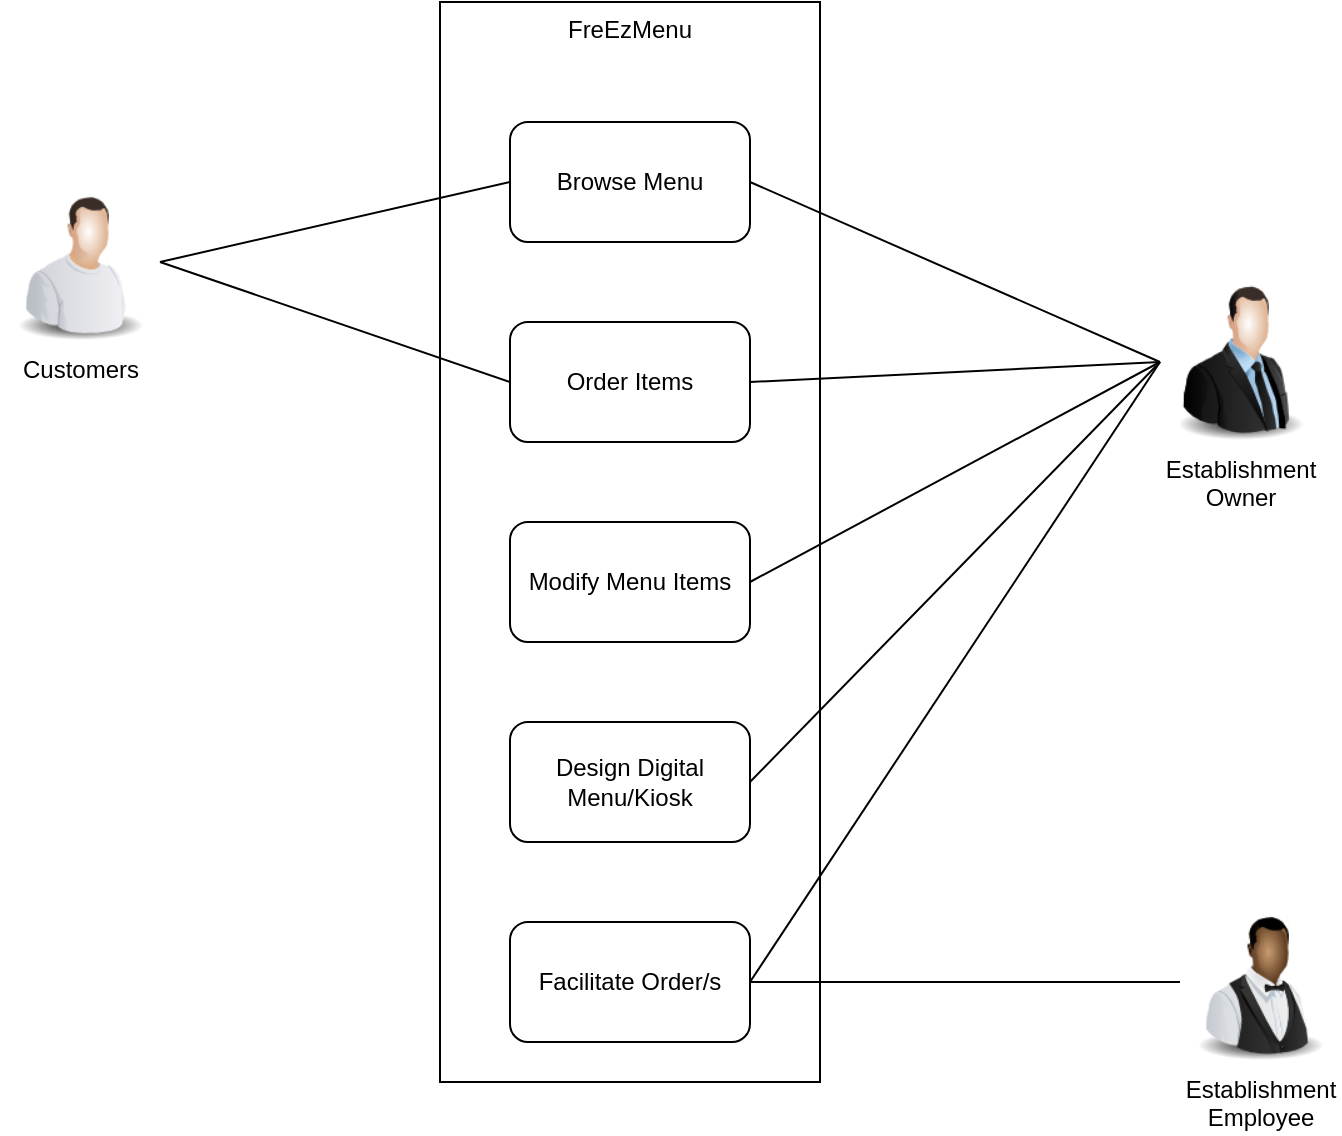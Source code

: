 <mxfile>
    <diagram id="qMtUGsVnKdG3g3yI9nkh" name="Page-1">
        <mxGraphModel dx="820" dy="939" grid="1" gridSize="10" guides="1" tooltips="1" connect="1" arrows="1" fold="1" page="1" pageScale="1" pageWidth="850" pageHeight="1100" math="0" shadow="0">
            <root>
                <mxCell id="0"/>
                <mxCell id="1" parent="0"/>
                <mxCell id="2" value="Customers" style="image;html=1;image=img/lib/clip_art/people/Worker_Man_128x128.png" vertex="1" parent="1">
                    <mxGeometry x="100" y="150" width="80" height="80" as="geometry"/>
                </mxCell>
                <mxCell id="4" value="FreEzMenu" style="rounded=0;whiteSpace=wrap;html=1;verticalAlign=top;" vertex="1" parent="1">
                    <mxGeometry x="320" y="60" width="190" height="540" as="geometry"/>
                </mxCell>
                <mxCell id="5" value="Browse Menu" style="rounded=1;whiteSpace=wrap;html=1;" vertex="1" parent="1">
                    <mxGeometry x="355" y="120" width="120" height="60" as="geometry"/>
                </mxCell>
                <mxCell id="7" value="Order Items" style="rounded=1;whiteSpace=wrap;html=1;" vertex="1" parent="1">
                    <mxGeometry x="355" y="220" width="120" height="60" as="geometry"/>
                </mxCell>
                <mxCell id="8" value="" style="endArrow=none;html=1;exitX=1;exitY=0.5;exitDx=0;exitDy=0;entryX=0;entryY=0.5;entryDx=0;entryDy=0;endFill=0;" edge="1" parent="1" source="2" target="5">
                    <mxGeometry width="50" height="50" relative="1" as="geometry">
                        <mxPoint x="260" y="280" as="sourcePoint"/>
                        <mxPoint x="310" y="230" as="targetPoint"/>
                    </mxGeometry>
                </mxCell>
                <mxCell id="9" value="" style="endArrow=none;html=1;exitX=1;exitY=0.5;exitDx=0;exitDy=0;entryX=0;entryY=0.5;entryDx=0;entryDy=0;endFill=0;" edge="1" parent="1" source="2" target="7">
                    <mxGeometry width="50" height="50" relative="1" as="geometry">
                        <mxPoint x="180" y="210" as="sourcePoint"/>
                        <mxPoint x="355" y="190" as="targetPoint"/>
                    </mxGeometry>
                </mxCell>
                <mxCell id="10" value="Establishment&lt;br&gt;Owner" style="image;html=1;image=img/lib/clip_art/people/Suit_Man_128x128.png" vertex="1" parent="1">
                    <mxGeometry x="680" y="200" width="80" height="80" as="geometry"/>
                </mxCell>
                <mxCell id="11" value="Establishment&lt;br&gt;Employee" style="image;html=1;image=img/lib/clip_art/people/Waiter_Black_128x128.png" vertex="1" parent="1">
                    <mxGeometry x="690" y="510" width="80" height="80" as="geometry"/>
                </mxCell>
                <mxCell id="13" value="" style="endArrow=none;html=1;endFill=0;entryX=0;entryY=0.5;entryDx=0;entryDy=0;exitX=1;exitY=0.5;exitDx=0;exitDy=0;" edge="1" parent="1" source="5" target="10">
                    <mxGeometry width="50" height="50" relative="1" as="geometry">
                        <mxPoint x="480" y="150" as="sourcePoint"/>
                        <mxPoint x="630" y="140" as="targetPoint"/>
                    </mxGeometry>
                </mxCell>
                <mxCell id="14" value="" style="endArrow=none;html=1;entryX=0;entryY=0.5;entryDx=0;entryDy=0;exitX=1;exitY=0.5;exitDx=0;exitDy=0;" edge="1" parent="1" source="7" target="10">
                    <mxGeometry width="50" height="50" relative="1" as="geometry">
                        <mxPoint x="550" y="310" as="sourcePoint"/>
                        <mxPoint x="600" y="260" as="targetPoint"/>
                    </mxGeometry>
                </mxCell>
                <mxCell id="15" value="Modify Menu Items" style="rounded=1;whiteSpace=wrap;html=1;" vertex="1" parent="1">
                    <mxGeometry x="355" y="320" width="120" height="60" as="geometry"/>
                </mxCell>
                <mxCell id="16" value="Design Digital Menu/Kiosk" style="rounded=1;whiteSpace=wrap;html=1;" vertex="1" parent="1">
                    <mxGeometry x="355" y="420" width="120" height="60" as="geometry"/>
                </mxCell>
                <mxCell id="17" value="" style="endArrow=none;html=1;exitX=1;exitY=0.5;exitDx=0;exitDy=0;entryX=0;entryY=0.5;entryDx=0;entryDy=0;" edge="1" parent="1" source="15" target="10">
                    <mxGeometry width="50" height="50" relative="1" as="geometry">
                        <mxPoint x="520" y="340" as="sourcePoint"/>
                        <mxPoint x="570" y="290" as="targetPoint"/>
                    </mxGeometry>
                </mxCell>
                <mxCell id="18" value="" style="endArrow=none;html=1;exitX=1;exitY=0.5;exitDx=0;exitDy=0;entryX=0;entryY=0.5;entryDx=0;entryDy=0;" edge="1" parent="1" source="16" target="10">
                    <mxGeometry width="50" height="50" relative="1" as="geometry">
                        <mxPoint x="520" y="430" as="sourcePoint"/>
                        <mxPoint x="570" y="380" as="targetPoint"/>
                    </mxGeometry>
                </mxCell>
                <mxCell id="19" value="Facilitate Order/s" style="rounded=1;whiteSpace=wrap;html=1;" vertex="1" parent="1">
                    <mxGeometry x="355" y="520" width="120" height="60" as="geometry"/>
                </mxCell>
                <mxCell id="20" value="" style="endArrow=none;html=1;entryX=0;entryY=0.5;entryDx=0;entryDy=0;exitX=1;exitY=0.5;exitDx=0;exitDy=0;" edge="1" parent="1" source="19" target="11">
                    <mxGeometry width="50" height="50" relative="1" as="geometry">
                        <mxPoint x="470" y="420" as="sourcePoint"/>
                        <mxPoint x="520" y="370" as="targetPoint"/>
                    </mxGeometry>
                </mxCell>
                <mxCell id="21" value="" style="endArrow=none;html=1;exitX=1;exitY=0.5;exitDx=0;exitDy=0;entryX=0;entryY=0.5;entryDx=0;entryDy=0;" edge="1" parent="1" source="19" target="10">
                    <mxGeometry width="50" height="50" relative="1" as="geometry">
                        <mxPoint x="470" y="420" as="sourcePoint"/>
                        <mxPoint x="520" y="370" as="targetPoint"/>
                    </mxGeometry>
                </mxCell>
            </root>
        </mxGraphModel>
    </diagram>
</mxfile>